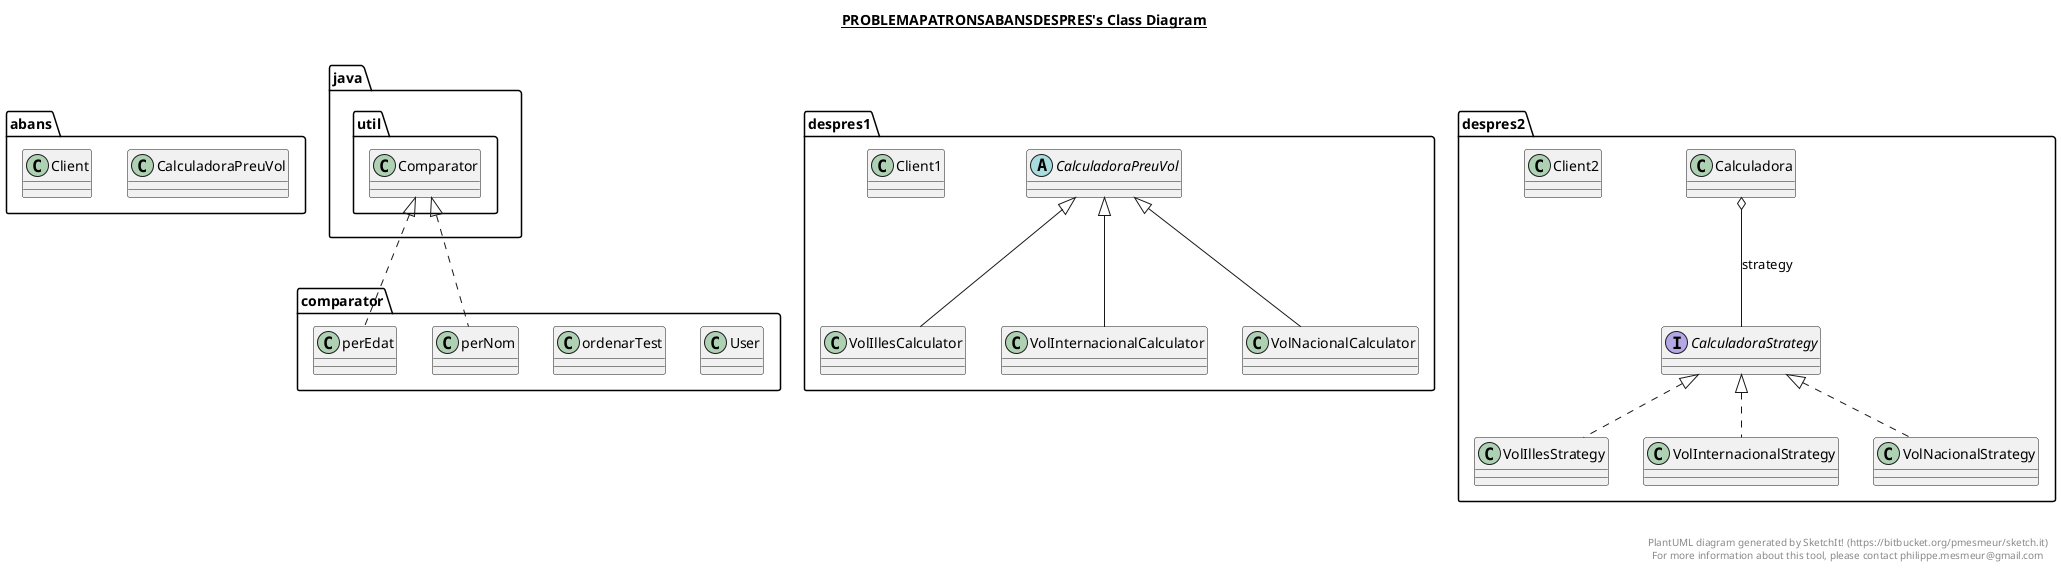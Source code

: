 @startuml

title __PROBLEMAPATRONSABANSDESPRES's Class Diagram__\n

  namespace abans {
    class abans.CalculadoraPreuVol {
    }
  }
  

  namespace abans {
    class abans.Client {
    }
  }
  

  namespace comparator {
    class comparator.User {
    }
  }
  

  namespace comparator {
    class comparator.ordenarTest {
    }
  }
  

  namespace comparator {
    class comparator.perEdat {
    }
  }
  

  namespace comparator {
    class comparator.perNom {
    }
  }
  

  namespace despres1 {
    abstract class despres1.CalculadoraPreuVol {
    }
  }
  

  namespace despres1 {
    class despres1.Client1 {
    }
  }
  

  namespace despres1 {
    class despres1.VolIllesCalculator {
    }
  }
  

  namespace despres1 {
    class despres1.VolInternacionalCalculator {
    }
  }
  

  namespace despres1 {
    class despres1.VolNacionalCalculator {
    }
  }
  

  namespace despres2 {
    class despres2.Calculadora {
    }
  }
  

  namespace despres2 {
    interface despres2.CalculadoraStrategy {
    }
  }
  

  namespace despres2 {
    class despres2.Client2 {
    }
  }
  

  namespace despres2 {
    class despres2.VolIllesStrategy {
    }
  }
  

  namespace despres2 {
    class despres2.VolInternacionalStrategy {
    }
  }
  

  namespace despres2 {
    class despres2.VolNacionalStrategy {
    }
  }
  

  comparator.perEdat .up.|> java.util.Comparator
  comparator.perNom .up.|> java.util.Comparator
  despres1.VolIllesCalculator -up-|> despres1.CalculadoraPreuVol
  despres1.VolInternacionalCalculator -up-|> despres1.CalculadoraPreuVol
  despres1.VolNacionalCalculator -up-|> despres1.CalculadoraPreuVol
  despres2.Calculadora o-- despres2.CalculadoraStrategy : strategy
  despres2.VolIllesStrategy .up.|> despres2.CalculadoraStrategy
  despres2.VolInternacionalStrategy .up.|> despres2.CalculadoraStrategy
  despres2.VolNacionalStrategy .up.|> despres2.CalculadoraStrategy


right footer


PlantUML diagram generated by SketchIt! (https://bitbucket.org/pmesmeur/sketch.it)
For more information about this tool, please contact philippe.mesmeur@gmail.com
endfooter

@enduml
